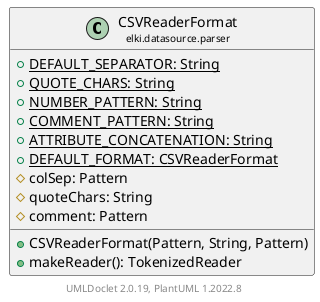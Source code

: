 @startuml
    remove .*\.(Instance|Par|Parameterizer|Factory)$
    set namespaceSeparator none
    hide empty fields
    hide empty methods

    class "<size:14>CSVReaderFormat\n<size:10>elki.datasource.parser" as elki.datasource.parser.CSVReaderFormat [[CSVReaderFormat.html]] {
        {static} +DEFAULT_SEPARATOR: String
        {static} +QUOTE_CHARS: String
        {static} +NUMBER_PATTERN: String
        {static} +COMMENT_PATTERN: String
        {static} +ATTRIBUTE_CONCATENATION: String
        {static} +DEFAULT_FORMAT: CSVReaderFormat
        #colSep: Pattern
        #quoteChars: String
        #comment: Pattern
        +CSVReaderFormat(Pattern, String, Pattern)
        +makeReader(): TokenizedReader
    }
    class "<size:14>CSVReaderFormat.Par\n<size:10>elki.datasource.parser" as elki.datasource.parser.CSVReaderFormat.Par [[CSVReaderFormat.Par.html]]

    elki.datasource.parser.CSVReaderFormat +-- elki.datasource.parser.CSVReaderFormat.Par

    center footer UMLDoclet 2.0.19, PlantUML 1.2022.8
@enduml
